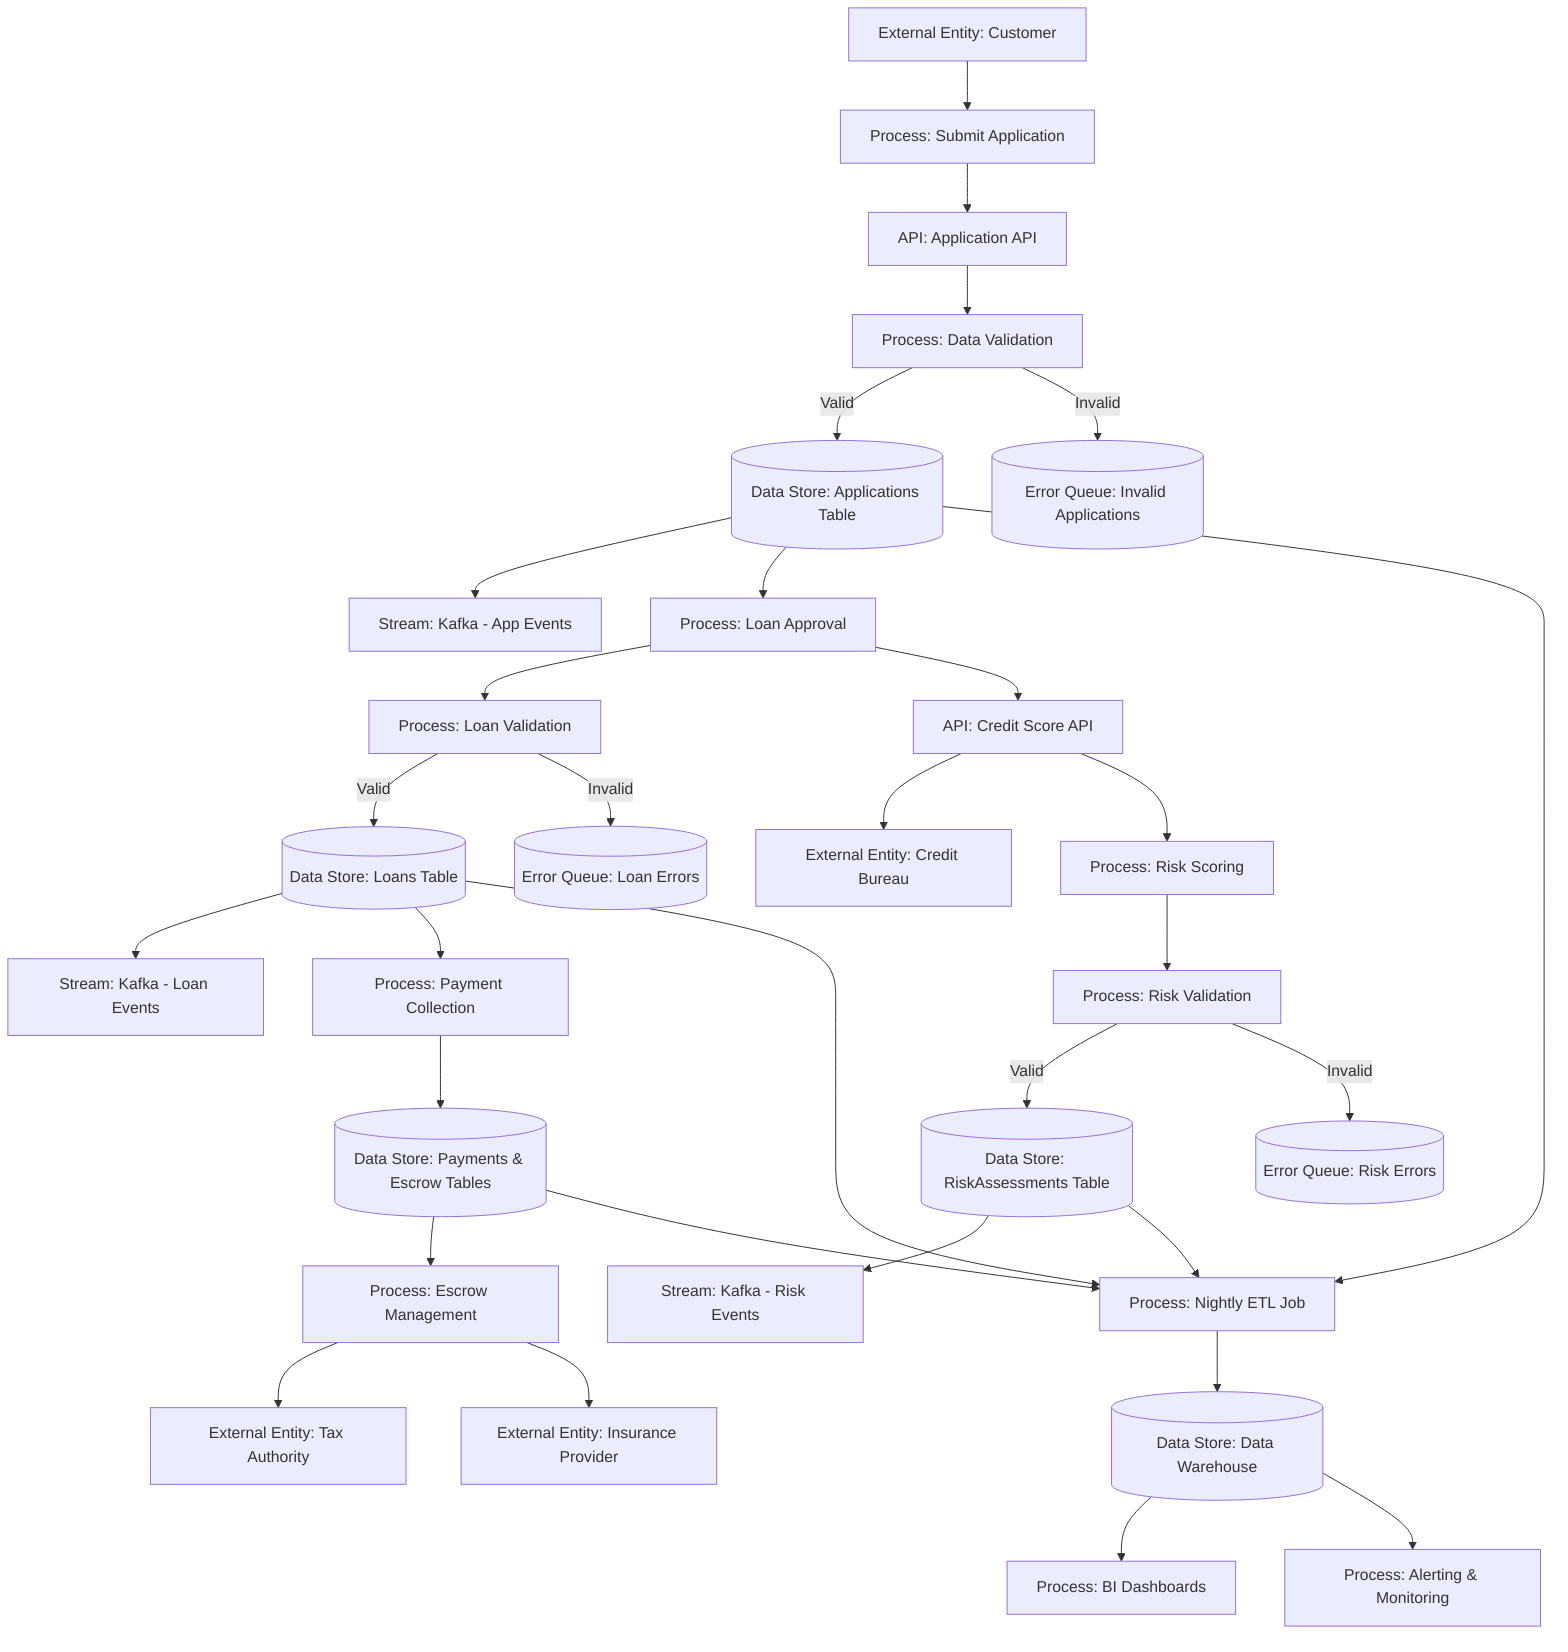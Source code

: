 flowchart TD
  %% External Entities
  Customer[External Entity: Customer]
  CreditBureau[External Entity: Credit Bureau]
  TaxAuthority[External Entity: Tax Authority]
  InsuranceProvider[External Entity: Insurance Provider]

  %% Application & Validation
  AppForm[Process: Submit Application]
  AppAPI[API: Application API]
  Validator[Process: Data Validation]
  AppErrorQueue[(Error Queue: Invalid Applications)]
  AppDB[(Data Store: Applications Table)]

  %% Real-Time Streaming
  KafkaApp[Stream: Kafka - App Events]
  KafkaRisk[Stream: Kafka - Risk Events]
  KafkaLoan[Stream: Kafka - Loan Events]

  %% Risk Assessment
  CreditAPI[API: Credit Score API]
  RiskEngine[Process: Risk Scoring]
  RiskValidator[Process: Risk Validation]
  RiskErrorQueue[(Error Queue: Risk Errors)]
  RiskDB[(Data Store: RiskAssessments Table)]

  %% Loan Processing
  LoanApproval[Process: Loan Approval]
  LoanValidator[Process: Loan Validation]
  LoanErrorQueue[(Error Queue: Loan Errors)]
  LoanDB[(Data Store: Loans Table)]

  %% Servicing
  PaymentGateway[Process: Payment Collection]
  EscrowMgmt[Process: Escrow Management]
  ServicingDB[(Data Store: Payments & Escrow Tables)]

  %% ETL & Analytics
  ETLJob[Process: Nightly ETL Job]
  DataWarehouse[(Data Store: Data Warehouse)]
  BIReports[Process: BI Dashboards]
  AlertEngine[Process: Alerting & Monitoring]

  %% Data Flow Connections
  Customer --> AppForm
  AppForm --> AppAPI
  AppAPI --> Validator
  Validator -->|Valid| AppDB
  Validator -->|Invalid| AppErrorQueue
  AppDB --> KafkaApp

  AppDB --> LoanApproval
  LoanApproval --> LoanValidator
  LoanValidator -->|Valid| LoanDB
  LoanValidator -->|Invalid| LoanErrorQueue
  LoanDB --> KafkaLoan

  LoanApproval --> CreditAPI
  CreditAPI --> CreditBureau
  CreditAPI --> RiskEngine
  RiskEngine --> RiskValidator
  RiskValidator -->|Valid| RiskDB
  RiskValidator -->|Invalid| RiskErrorQueue
  RiskDB --> KafkaRisk

  LoanDB --> PaymentGateway
  PaymentGateway --> ServicingDB

  ServicingDB --> EscrowMgmt
  EscrowMgmt --> TaxAuthority
  EscrowMgmt --> InsuranceProvider

  AppDB --> ETLJob
  LoanDB --> ETLJob
  RiskDB --> ETLJob
  ServicingDB --> ETLJob
  ETLJob --> DataWarehouse
  DataWarehouse --> BIReports
  DataWarehouse --> AlertEngine